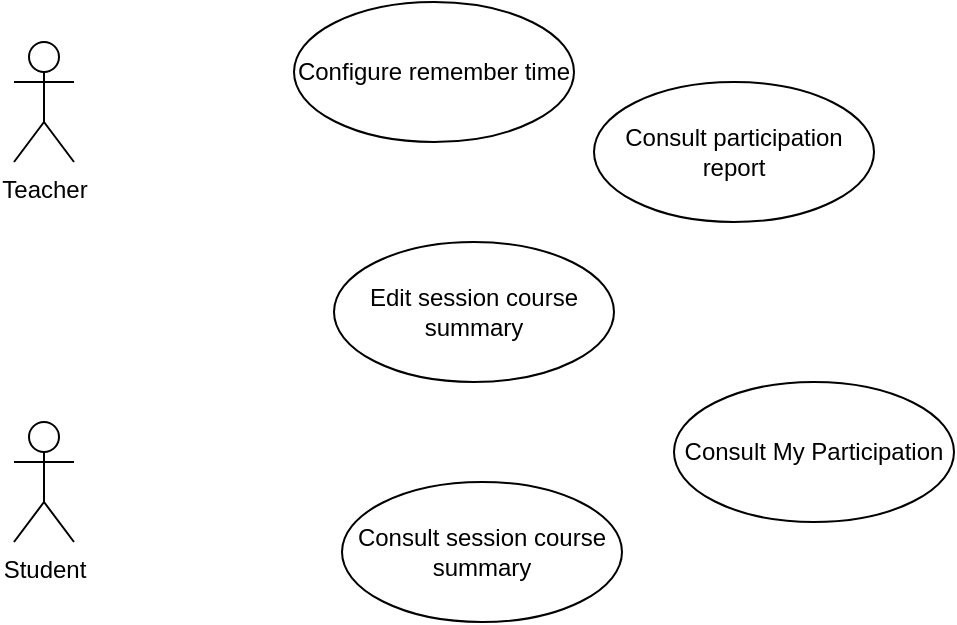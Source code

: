 <mxfile version="28.1.1">
  <diagram name="Page-1" id="ZqleUDKugjFSFWIu5oxF">
    <mxGraphModel dx="872" dy="495" grid="1" gridSize="10" guides="1" tooltips="1" connect="1" arrows="1" fold="1" page="1" pageScale="1" pageWidth="827" pageHeight="1169" math="0" shadow="0">
      <root>
        <mxCell id="0" />
        <mxCell id="1" parent="0" />
        <mxCell id="0govYQ4gQzayaywSpziK-2" value="Edit session course summary" style="ellipse;whiteSpace=wrap;html=1;" vertex="1" parent="1">
          <mxGeometry x="270" y="230" width="140" height="70" as="geometry" />
        </mxCell>
        <mxCell id="0govYQ4gQzayaywSpziK-3" value="Consult session course summary" style="ellipse;whiteSpace=wrap;html=1;" vertex="1" parent="1">
          <mxGeometry x="274" y="350" width="140" height="70" as="geometry" />
        </mxCell>
        <mxCell id="0govYQ4gQzayaywSpziK-4" value="Configure remember time" style="ellipse;whiteSpace=wrap;html=1;" vertex="1" parent="1">
          <mxGeometry x="250" y="110" width="140" height="70" as="geometry" />
        </mxCell>
        <mxCell id="0govYQ4gQzayaywSpziK-5" value="Consult My Participation" style="ellipse;whiteSpace=wrap;html=1;" vertex="1" parent="1">
          <mxGeometry x="440" y="300" width="140" height="70" as="geometry" />
        </mxCell>
        <mxCell id="0govYQ4gQzayaywSpziK-6" value="Consult participation report" style="ellipse;whiteSpace=wrap;html=1;" vertex="1" parent="1">
          <mxGeometry x="400" y="150" width="140" height="70" as="geometry" />
        </mxCell>
        <mxCell id="0govYQ4gQzayaywSpziK-7" value="Student" style="shape=umlActor;verticalLabelPosition=bottom;verticalAlign=top;html=1;" vertex="1" parent="1">
          <mxGeometry x="110" y="320" width="30" height="60" as="geometry" />
        </mxCell>
        <mxCell id="0govYQ4gQzayaywSpziK-8" value="Teacher" style="shape=umlActor;verticalLabelPosition=bottom;verticalAlign=top;html=1;" vertex="1" parent="1">
          <mxGeometry x="110" y="130" width="30" height="60" as="geometry" />
        </mxCell>
      </root>
    </mxGraphModel>
  </diagram>
</mxfile>
